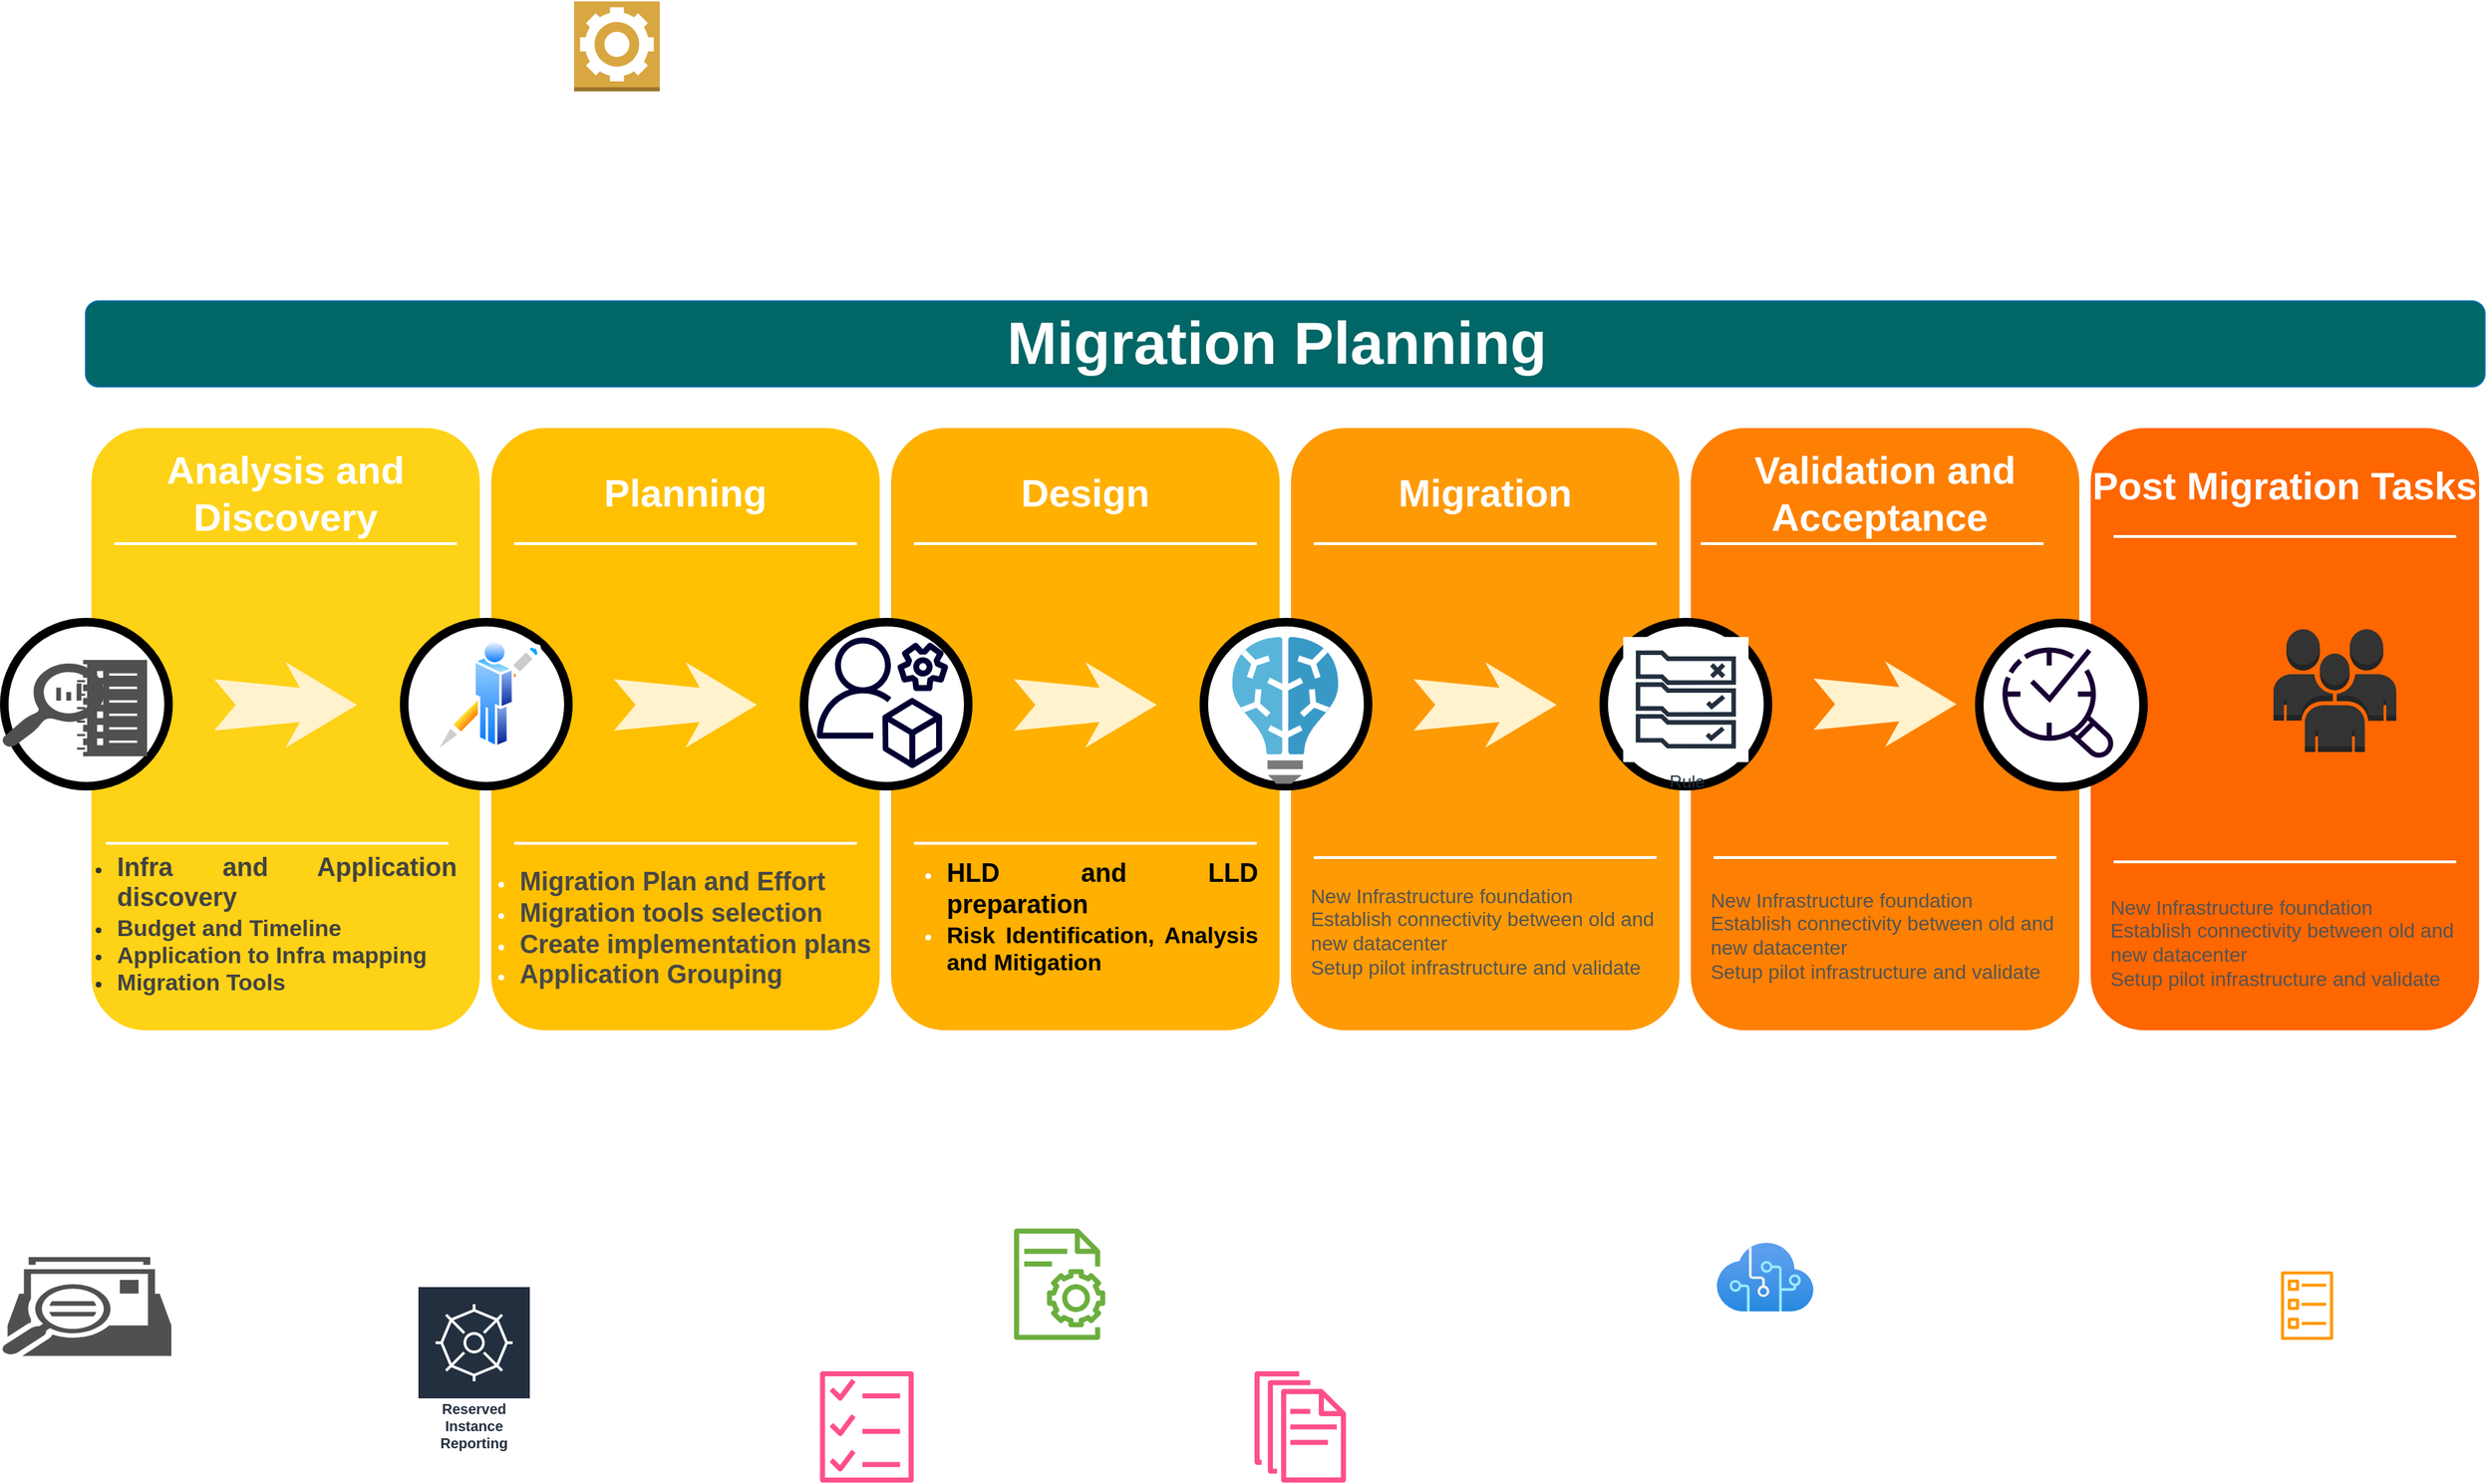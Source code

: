 <mxfile version="15.1.1" type="github">
  <diagram name="Page-1" id="12e1b939-464a-85fe-373e-61e167be1490">
    <mxGraphModel dx="3708.5" dy="1090" grid="1" gridSize="10" guides="1" tooltips="1" connect="1" arrows="1" fold="1" page="1" pageScale="1.5" pageWidth="1169" pageHeight="826" background="none" math="0" shadow="0">
      <root>
        <mxCell id="0" />
        <mxCell id="1" parent="0" />
        <mxCell id="Mgbi5jZME9OmvZ7nnehs-18" value="" style="whiteSpace=wrap;html=1;rounded=1;shadow=0;strokeWidth=8;fontSize=20;align=center;fillColor=#FE8003;strokeColor=#FFFFFF;" vertex="1" parent="1">
          <mxGeometry x="1178" y="405" width="280" height="430" as="geometry" />
        </mxCell>
        <mxCell id="Mgbi5jZME9OmvZ7nnehs-17" value="" style="whiteSpace=wrap;html=1;rounded=1;shadow=0;strokeWidth=8;fontSize=20;align=center;fillColor=#FE6600;strokeColor=#FFFFFF;" vertex="1" parent="1">
          <mxGeometry x="1458" y="405" width="280" height="430" as="geometry" />
        </mxCell>
        <mxCell id="60da8b9f42644d3a-2" value="" style="whiteSpace=wrap;html=1;rounded=1;shadow=0;strokeWidth=8;fontSize=20;align=center;fillColor=#FED217;strokeColor=#FFFFFF;" parent="1" vertex="1">
          <mxGeometry x="58" y="405" width="280" height="430" as="geometry" />
        </mxCell>
        <mxCell id="60da8b9f42644d3a-3" value="Analysis and Discovery" style="text;html=1;strokeColor=none;fillColor=none;align=center;verticalAlign=middle;whiteSpace=wrap;rounded=0;shadow=0;fontSize=27;fontColor=#FFFFFF;fontStyle=1" parent="1" vertex="1">
          <mxGeometry x="58" y="425" width="280" height="60" as="geometry" />
        </mxCell>
        <mxCell id="60da8b9f42644d3a-4" value="&lt;div style=&quot;text-align: justify&quot;&gt;&lt;ul&gt;&lt;li&gt;&lt;span&gt;&lt;font style=&quot;font-size: 18px&quot; color=&quot;#424242&quot;&gt;&lt;b&gt;Infra and Application discovery&amp;nbsp;&lt;/b&gt;&lt;/font&gt;&lt;/span&gt;&lt;/li&gt;&lt;li&gt;&lt;span&gt;&lt;font size=&quot;3&quot; color=&quot;#424242&quot;&gt;&lt;b&gt;Budget and Timeline&lt;/b&gt;&lt;/font&gt;&lt;/span&gt;&lt;/li&gt;&lt;li&gt;&lt;span&gt;&lt;font size=&quot;3&quot; color=&quot;#424242&quot;&gt;&lt;b&gt;Application to Infra mapping&amp;nbsp;&amp;nbsp;&lt;/b&gt;&lt;/font&gt;&lt;/span&gt;&lt;/li&gt;&lt;li&gt;&lt;font size=&quot;3&quot; color=&quot;#424242&quot;&gt;&lt;b&gt;Migration Tools&amp;nbsp;&lt;/b&gt;&lt;/font&gt;&lt;/li&gt;&lt;/ul&gt;&lt;/div&gt;&lt;div style=&quot;text-align: justify&quot;&gt;&lt;br&gt;&lt;/div&gt;" style="text;html=1;strokeColor=none;fillColor=none;align=left;verticalAlign=middle;whiteSpace=wrap;rounded=0;shadow=0;fontSize=14;fontColor=#333333;" parent="1" vertex="1">
          <mxGeometry x="38" y="687.5" width="280" height="155" as="geometry" />
        </mxCell>
        <mxCell id="60da8b9f42644d3a-6" value="" style="line;strokeWidth=2;html=1;rounded=0;shadow=0;fontSize=27;align=center;fillColor=none;strokeColor=#FFFFFF;" parent="1" vertex="1">
          <mxGeometry x="78" y="485" width="240" height="10" as="geometry" />
        </mxCell>
        <mxCell id="60da8b9f42644d3a-7" value="" style="line;strokeWidth=2;html=1;rounded=0;shadow=0;fontSize=27;align=center;fillColor=none;strokeColor=#FFFFFF;" parent="1" vertex="1">
          <mxGeometry x="72" y="695" width="240" height="10" as="geometry" />
        </mxCell>
        <mxCell id="60da8b9f42644d3a-8" value="" style="ellipse;whiteSpace=wrap;html=1;rounded=0;shadow=0;strokeWidth=6;fontSize=14;align=center;" parent="1" vertex="1">
          <mxGeometry x="1" y="545" width="115" height="115" as="geometry" />
        </mxCell>
        <mxCell id="60da8b9f42644d3a-9" value="" style="html=1;shadow=0;dashed=0;align=center;verticalAlign=middle;shape=mxgraph.arrows2.stylisedArrow;dy=0.6;dx=40;notch=15;feather=0.4;rounded=0;strokeWidth=1;fontSize=27;strokeColor=none;fillColor=#fff2cc;" parent="1" vertex="1">
          <mxGeometry x="148" y="573" width="100" height="60" as="geometry" />
        </mxCell>
        <mxCell id="60da8b9f42644d3a-17" value="" style="whiteSpace=wrap;html=1;rounded=1;shadow=0;strokeWidth=8;fontSize=20;align=center;fillColor=#FFC001;strokeColor=#FFFFFF;" parent="1" vertex="1">
          <mxGeometry x="338" y="405" width="280" height="430" as="geometry" />
        </mxCell>
        <mxCell id="60da8b9f42644d3a-18" value="Planning" style="text;html=1;strokeColor=none;fillColor=none;align=center;verticalAlign=middle;whiteSpace=wrap;rounded=0;shadow=0;fontSize=27;fontColor=#FFFFFF;fontStyle=1" parent="1" vertex="1">
          <mxGeometry x="338" y="425" width="280" height="60" as="geometry" />
        </mxCell>
        <mxCell id="60da8b9f42644d3a-19" value="&lt;ul&gt;&lt;li&gt;&lt;b style=&quot;font-size: 18px&quot;&gt;&lt;font color=&quot;#474747&quot;&gt;Migration Plan and Effort&amp;nbsp;&lt;/font&gt;&lt;/b&gt;&lt;/li&gt;&lt;li&gt;&lt;b style=&quot;font-size: 18px&quot;&gt;&lt;font color=&quot;#474747&quot;&gt;Migration tools selection&lt;/font&gt;&lt;/b&gt;&lt;/li&gt;&lt;li&gt;&lt;b style=&quot;font-size: 18px&quot;&gt;&lt;font color=&quot;#474747&quot;&gt;Create implementation plans&lt;/font&gt;&lt;/b&gt;&lt;/li&gt;&lt;li&gt;&lt;b style=&quot;font-size: 18px&quot;&gt;&lt;font color=&quot;#474747&quot;&gt;Application Grouping&amp;nbsp;&amp;nbsp;&lt;/font&gt;&lt;/b&gt;&lt;/li&gt;&lt;/ul&gt;" style="text;html=1;strokeColor=none;fillColor=none;align=left;verticalAlign=middle;whiteSpace=wrap;rounded=0;shadow=0;fontSize=14;fontColor=#FFFFFF;" parent="1" vertex="1">
          <mxGeometry x="320" y="715" width="298" height="90" as="geometry" />
        </mxCell>
        <mxCell id="60da8b9f42644d3a-20" value="" style="line;strokeWidth=2;html=1;rounded=0;shadow=0;fontSize=27;align=center;fillColor=none;strokeColor=#FFFFFF;" parent="1" vertex="1">
          <mxGeometry x="358" y="485" width="240" height="10" as="geometry" />
        </mxCell>
        <mxCell id="60da8b9f42644d3a-21" value="" style="line;strokeWidth=2;html=1;rounded=0;shadow=0;fontSize=27;align=center;fillColor=none;strokeColor=#FFFFFF;" parent="1" vertex="1">
          <mxGeometry x="358" y="695" width="240" height="10" as="geometry" />
        </mxCell>
        <mxCell id="60da8b9f42644d3a-22" value="" style="ellipse;whiteSpace=wrap;html=1;rounded=0;shadow=0;strokeWidth=6;fontSize=14;align=center;" parent="1" vertex="1">
          <mxGeometry x="281" y="545" width="115" height="115" as="geometry" />
        </mxCell>
        <mxCell id="60da8b9f42644d3a-23" value="" style="html=1;shadow=0;dashed=0;align=center;verticalAlign=middle;shape=mxgraph.arrows2.stylisedArrow;dy=0.6;dx=40;notch=15;feather=0.4;rounded=0;strokeWidth=1;fontSize=27;strokeColor=none;fillColor=#fff2cc;" parent="1" vertex="1">
          <mxGeometry x="428" y="573" width="100" height="60" as="geometry" />
        </mxCell>
        <mxCell id="60da8b9f42644d3a-24" value="" style="whiteSpace=wrap;html=1;rounded=1;shadow=0;strokeWidth=8;fontSize=20;align=center;fillColor=#FFB001;strokeColor=#FFFFFF;" parent="1" vertex="1">
          <mxGeometry x="618" y="405" width="280" height="430" as="geometry" />
        </mxCell>
        <mxCell id="60da8b9f42644d3a-25" value="Design" style="text;html=1;strokeColor=none;fillColor=none;align=center;verticalAlign=middle;whiteSpace=wrap;rounded=0;shadow=0;fontSize=27;fontColor=#FFFFFF;fontStyle=1" parent="1" vertex="1">
          <mxGeometry x="618" y="425" width="280" height="60" as="geometry" />
        </mxCell>
        <mxCell id="60da8b9f42644d3a-26" value="&lt;div style=&quot;text-align: justify&quot;&gt;&lt;ul&gt;&lt;li&gt;&lt;font style=&quot;font-size: 18px&quot; color=&quot;#000000&quot;&gt;&lt;b&gt;&lt;font&gt;HLD and LLD &lt;/font&gt;preparation&lt;font&gt;&amp;nbsp;&lt;/font&gt;&lt;/b&gt;&lt;/font&gt;&lt;/li&gt;&lt;li&gt;&lt;font size=&quot;3&quot; color=&quot;#000000&quot;&gt;&lt;b&gt;Risk Identification, Analysis and Mitigation&amp;nbsp;&lt;/b&gt;&lt;/font&gt;&lt;/li&gt;&lt;/ul&gt;&lt;/div&gt;&lt;div&gt;&lt;font color=&quot;#575757&quot;&gt;&lt;br&gt;&lt;/font&gt;&lt;/div&gt;" style="text;html=1;strokeColor=none;fillColor=none;align=center;verticalAlign=middle;whiteSpace=wrap;rounded=0;shadow=0;fontSize=14;fontColor=#FFFFFF;" parent="1" vertex="1">
          <mxGeometry x="620" y="715" width="260" height="90" as="geometry" />
        </mxCell>
        <mxCell id="60da8b9f42644d3a-27" value="" style="line;strokeWidth=2;html=1;rounded=0;shadow=0;fontSize=27;align=center;fillColor=none;strokeColor=#FFFFFF;" parent="1" vertex="1">
          <mxGeometry x="638" y="485" width="240" height="10" as="geometry" />
        </mxCell>
        <mxCell id="60da8b9f42644d3a-28" value="" style="line;strokeWidth=2;html=1;rounded=0;shadow=0;fontSize=27;align=center;fillColor=none;strokeColor=#FFFFFF;" parent="1" vertex="1">
          <mxGeometry x="638" y="697.5" width="240" height="5" as="geometry" />
        </mxCell>
        <mxCell id="60da8b9f42644d3a-29" value="" style="ellipse;whiteSpace=wrap;html=1;rounded=0;shadow=0;strokeWidth=6;fontSize=14;align=center;" parent="1" vertex="1">
          <mxGeometry x="561" y="545" width="115" height="115" as="geometry" />
        </mxCell>
        <mxCell id="60da8b9f42644d3a-30" value="" style="html=1;shadow=0;dashed=0;align=center;verticalAlign=middle;shape=mxgraph.arrows2.stylisedArrow;dy=0.6;dx=40;notch=15;feather=0.4;rounded=0;strokeWidth=1;fontSize=27;strokeColor=none;fillColor=#fff2cc;" parent="1" vertex="1">
          <mxGeometry x="708" y="573" width="100" height="60" as="geometry" />
        </mxCell>
        <mxCell id="60da8b9f42644d3a-31" value="" style="whiteSpace=wrap;html=1;rounded=1;shadow=0;strokeWidth=8;fontSize=20;align=center;fillColor=#FE9A05;strokeColor=#FFFFFF;" parent="1" vertex="1">
          <mxGeometry x="898" y="405" width="280" height="430" as="geometry" />
        </mxCell>
        <mxCell id="60da8b9f42644d3a-32" value="Migration" style="text;html=1;strokeColor=none;fillColor=none;align=center;verticalAlign=middle;whiteSpace=wrap;rounded=0;shadow=0;fontSize=27;fontColor=#FFFFFF;fontStyle=1" parent="1" vertex="1">
          <mxGeometry x="898" y="425" width="280" height="60" as="geometry" />
        </mxCell>
        <mxCell id="60da8b9f42644d3a-33" value="&lt;div style=&quot;text-align: left&quot;&gt;&lt;span style=&quot;color: rgb(84 , 84 , 84)&quot;&gt;New Infrastructure foundation&lt;/span&gt;&lt;/div&gt;&lt;font color=&quot;#545454&quot;&gt;&lt;div style=&quot;text-align: left&quot;&gt;&lt;span&gt;Establish connectivity between old and&amp;nbsp;&lt;/span&gt;&lt;/div&gt;&lt;div style=&quot;text-align: left&quot;&gt;&lt;span&gt;new datacenter&amp;nbsp;&lt;/span&gt;&lt;/div&gt;&lt;div style=&quot;text-align: left&quot;&gt;&lt;span&gt;Setup pilot infrastructure and validate&amp;nbsp;&lt;/span&gt;&lt;/div&gt;&lt;div style=&quot;text-align: left&quot;&gt;&lt;span&gt;&amp;nbsp;&lt;/span&gt;&lt;/div&gt;&lt;/font&gt;" style="text;html=1;strokeColor=none;fillColor=none;align=center;verticalAlign=middle;whiteSpace=wrap;rounded=0;shadow=0;fontSize=14;fontColor=#FFFFFF;" parent="1" vertex="1">
          <mxGeometry x="898" y="725" width="280" height="90" as="geometry" />
        </mxCell>
        <mxCell id="60da8b9f42644d3a-34" value="" style="line;strokeWidth=2;html=1;rounded=0;shadow=0;fontSize=27;align=center;fillColor=none;strokeColor=#FFFFFF;" parent="1" vertex="1">
          <mxGeometry x="918" y="485" width="240" height="10" as="geometry" />
        </mxCell>
        <mxCell id="60da8b9f42644d3a-35" value="" style="line;strokeWidth=2;html=1;rounded=0;shadow=0;fontSize=27;align=center;fillColor=none;strokeColor=#FFFFFF;" parent="1" vertex="1">
          <mxGeometry x="918" y="705" width="240" height="10" as="geometry" />
        </mxCell>
        <mxCell id="60da8b9f42644d3a-36" value="" style="ellipse;whiteSpace=wrap;html=1;rounded=0;shadow=0;strokeWidth=6;fontSize=14;align=center;" parent="1" vertex="1">
          <mxGeometry x="841" y="545" width="115" height="115" as="geometry" />
        </mxCell>
        <mxCell id="60da8b9f42644d3a-37" value="" style="html=1;shadow=0;dashed=0;align=center;verticalAlign=middle;shape=mxgraph.arrows2.stylisedArrow;dy=0.6;dx=40;notch=15;feather=0.4;rounded=0;strokeWidth=1;fontSize=27;strokeColor=none;fillColor=#fff2cc;" parent="1" vertex="1">
          <mxGeometry x="988" y="573" width="100" height="60" as="geometry" />
        </mxCell>
        <mxCell id="60da8b9f42644d3a-38" value="" style="ellipse;whiteSpace=wrap;html=1;rounded=0;shadow=0;strokeWidth=6;fontSize=14;align=center;" parent="1" vertex="1">
          <mxGeometry x="1121" y="545" width="115" height="115" as="geometry" />
        </mxCell>
        <mxCell id="Mgbi5jZME9OmvZ7nnehs-1" value="&lt;h2&gt;&lt;font size=&quot;1&quot; color=&quot;#ffffff&quot;&gt;&lt;b style=&quot;font-size: 42px&quot;&gt;Migration Planning&amp;nbsp;&lt;/b&gt;&lt;/font&gt;&lt;/h2&gt;" style="rounded=1;whiteSpace=wrap;html=1;strokeColor=#006EAF;fillColor=#006666;fontColor=#ffffff;" vertex="1" parent="1">
          <mxGeometry x="58" y="320" width="1680" height="60" as="geometry" />
        </mxCell>
        <mxCell id="Mgbi5jZME9OmvZ7nnehs-10" value="Post Migration Tasks" style="text;html=1;strokeColor=none;fillColor=none;align=center;verticalAlign=middle;whiteSpace=wrap;rounded=0;shadow=0;fontSize=27;fontColor=#FFFFFF;fontStyle=1" vertex="1" parent="1">
          <mxGeometry x="1458" y="420" width="280" height="60" as="geometry" />
        </mxCell>
        <mxCell id="Mgbi5jZME9OmvZ7nnehs-11" value="&lt;div style=&quot;text-align: left&quot;&gt;&lt;span style=&quot;color: rgb(84 , 84 , 84)&quot;&gt;New Infrastructure foundation&lt;/span&gt;&lt;/div&gt;&lt;font color=&quot;#545454&quot;&gt;&lt;div style=&quot;text-align: left&quot;&gt;&lt;span&gt;Establish connectivity between old and&amp;nbsp;&lt;/span&gt;&lt;/div&gt;&lt;div style=&quot;text-align: left&quot;&gt;&lt;span&gt;new datacenter&amp;nbsp;&lt;/span&gt;&lt;/div&gt;&lt;div style=&quot;text-align: left&quot;&gt;&lt;span&gt;Setup pilot infrastructure and validate&amp;nbsp;&lt;/span&gt;&lt;/div&gt;&lt;div style=&quot;text-align: left&quot;&gt;&lt;span&gt;&amp;nbsp;&lt;/span&gt;&lt;/div&gt;&lt;/font&gt;" style="text;html=1;strokeColor=none;fillColor=none;align=center;verticalAlign=middle;whiteSpace=wrap;rounded=0;shadow=0;fontSize=14;fontColor=#FFFFFF;" vertex="1" parent="1">
          <mxGeometry x="1458" y="732.5" width="280" height="90" as="geometry" />
        </mxCell>
        <mxCell id="Mgbi5jZME9OmvZ7nnehs-12" value="" style="line;strokeWidth=2;html=1;rounded=0;shadow=0;fontSize=27;align=center;fillColor=none;strokeColor=#FFFFFF;" vertex="1" parent="1">
          <mxGeometry x="1478" y="480" width="240" height="10" as="geometry" />
        </mxCell>
        <mxCell id="Mgbi5jZME9OmvZ7nnehs-13" value="" style="line;strokeWidth=2;html=1;rounded=0;shadow=0;fontSize=27;align=center;fillColor=none;strokeColor=#FFFFFF;" vertex="1" parent="1">
          <mxGeometry x="1478" y="708" width="240" height="10" as="geometry" />
        </mxCell>
        <mxCell id="Mgbi5jZME9OmvZ7nnehs-14" value="" style="ellipse;whiteSpace=wrap;html=1;rounded=0;shadow=0;strokeWidth=6;fontSize=14;align=center;" vertex="1" parent="1">
          <mxGeometry x="1384" y="545.5" width="115" height="115" as="geometry" />
        </mxCell>
        <mxCell id="Mgbi5jZME9OmvZ7nnehs-20" value="" style="html=1;shadow=0;dashed=0;align=center;verticalAlign=middle;shape=mxgraph.arrows2.stylisedArrow;dy=0.6;dx=40;notch=15;feather=0.4;rounded=0;strokeWidth=1;fontSize=27;strokeColor=none;fillColor=#fff2cc;" vertex="1" parent="1">
          <mxGeometry x="1268" y="572.5" width="100" height="60" as="geometry" />
        </mxCell>
        <mxCell id="Mgbi5jZME9OmvZ7nnehs-23" value="" style="line;strokeWidth=2;html=1;rounded=0;shadow=0;fontSize=27;align=center;fillColor=none;strokeColor=#FFFFFF;" vertex="1" parent="1">
          <mxGeometry x="1189" y="485" width="240" height="10" as="geometry" />
        </mxCell>
        <mxCell id="Mgbi5jZME9OmvZ7nnehs-26" value="&lt;div style=&quot;text-align: left&quot;&gt;&lt;span style=&quot;color: rgb(84 , 84 , 84)&quot;&gt;New Infrastructure foundation&lt;/span&gt;&lt;/div&gt;&lt;font color=&quot;#545454&quot;&gt;&lt;div style=&quot;text-align: left&quot;&gt;&lt;span&gt;Establish connectivity between old and&amp;nbsp;&lt;/span&gt;&lt;/div&gt;&lt;div style=&quot;text-align: left&quot;&gt;&lt;span&gt;new datacenter&amp;nbsp;&lt;/span&gt;&lt;/div&gt;&lt;div style=&quot;text-align: left&quot;&gt;&lt;span&gt;Setup pilot infrastructure and validate&amp;nbsp;&lt;/span&gt;&lt;/div&gt;&lt;div style=&quot;text-align: left&quot;&gt;&lt;span&gt;&amp;nbsp;&lt;/span&gt;&lt;/div&gt;&lt;/font&gt;" style="text;html=1;strokeColor=none;fillColor=none;align=center;verticalAlign=middle;whiteSpace=wrap;rounded=0;shadow=0;fontSize=14;fontColor=#FFFFFF;" vertex="1" parent="1">
          <mxGeometry x="1178" y="728" width="280" height="90" as="geometry" />
        </mxCell>
        <mxCell id="Mgbi5jZME9OmvZ7nnehs-27" value="" style="line;strokeWidth=2;html=1;rounded=0;shadow=0;fontSize=27;align=center;fillColor=none;strokeColor=#FFFFFF;" vertex="1" parent="1">
          <mxGeometry x="1198" y="705" width="240" height="10" as="geometry" />
        </mxCell>
        <mxCell id="Mgbi5jZME9OmvZ7nnehs-30" value="Validation and Acceptance&amp;nbsp;" style="text;html=1;strokeColor=none;fillColor=none;align=center;verticalAlign=middle;whiteSpace=wrap;rounded=0;shadow=0;fontSize=27;fontColor=#FFFFFF;fontStyle=1" vertex="1" parent="1">
          <mxGeometry x="1178" y="425" width="280" height="60" as="geometry" />
        </mxCell>
        <mxCell id="Mgbi5jZME9OmvZ7nnehs-32" value="" style="aspect=fixed;perimeter=ellipsePerimeter;html=1;align=center;shadow=0;dashed=0;spacingTop=3;image;image=img/lib/active_directory/writer.svg;fontColor=#333333;fillColor=#006666;" vertex="1" parent="1">
          <mxGeometry x="298.5" y="557.55" width="80" height="83.33" as="geometry" />
        </mxCell>
        <mxCell id="Mgbi5jZME9OmvZ7nnehs-33" value="" style="outlineConnect=0;dashed=0;verticalLabelPosition=bottom;verticalAlign=top;align=center;html=1;shape=mxgraph.aws3.worker;fillColor=#D9A741;gradientColor=none;fontColor=#333333;" vertex="1" parent="1">
          <mxGeometry x="400" y="110" width="60" height="63" as="geometry" />
        </mxCell>
        <mxCell id="Mgbi5jZME9OmvZ7nnehs-36" value="Reserved Instance Reporting" style="sketch=0;outlineConnect=0;fontColor=#232F3E;gradientColor=none;strokeColor=#ffffff;fillColor=#232F3E;dashed=0;verticalLabelPosition=middle;verticalAlign=bottom;align=center;html=1;whiteSpace=wrap;fontSize=10;fontStyle=1;spacing=3;shape=mxgraph.aws4.productIcon;prIcon=mxgraph.aws4.reserved_instance_reporting;" vertex="1" parent="1">
          <mxGeometry x="290" y="1010" width="80" height="120" as="geometry" />
        </mxCell>
        <mxCell id="Mgbi5jZME9OmvZ7nnehs-38" value="Rule" style="sketch=0;outlineConnect=0;fontColor=#232F3E;gradientColor=none;strokeColor=#232F3E;fillColor=#ffffff;dashed=0;verticalLabelPosition=bottom;verticalAlign=top;align=center;html=1;fontSize=12;fontStyle=0;aspect=fixed;shape=mxgraph.aws4.resourceIcon;resIcon=mxgraph.aws4.rule_2;" vertex="1" parent="1">
          <mxGeometry x="1134.64" y="555.36" width="87.72" height="87.72" as="geometry" />
        </mxCell>
        <mxCell id="Mgbi5jZME9OmvZ7nnehs-40" value="" style="sketch=0;outlineConnect=0;fontColor=#232F3E;gradientColor=none;fillColor=#FF9900;strokeColor=none;dashed=0;verticalLabelPosition=bottom;verticalAlign=top;align=center;html=1;fontSize=12;fontStyle=0;aspect=fixed;pointerEvents=1;shape=mxgraph.aws4.ecs_task;" vertex="1" parent="1">
          <mxGeometry x="1595" y="1000" width="37" height="48" as="geometry" />
        </mxCell>
        <mxCell id="Mgbi5jZME9OmvZ7nnehs-41" value="" style="sketch=0;outlineConnect=0;fontColor=#232F3E;gradientColor=none;fillColor=#6CAE3E;strokeColor=none;dashed=0;verticalLabelPosition=bottom;verticalAlign=top;align=center;html=1;fontSize=12;fontStyle=0;aspect=fixed;pointerEvents=1;shape=mxgraph.aws4.iot_device_jobs_resource;" vertex="1" parent="1">
          <mxGeometry x="708" y="970" width="64" height="78" as="geometry" />
        </mxCell>
        <mxCell id="Mgbi5jZME9OmvZ7nnehs-42" value="" style="sketch=0;outlineConnect=0;fontColor=#232F3E;gradientColor=none;fillColor=#FF4F8B;strokeColor=none;dashed=0;verticalLabelPosition=bottom;verticalAlign=top;align=center;html=1;fontSize=12;fontStyle=0;aspect=fixed;pointerEvents=1;shape=mxgraph.aws4.documents;" vertex="1" parent="1">
          <mxGeometry x="876.5" y="1070" width="64" height="78" as="geometry" />
        </mxCell>
        <mxCell id="Mgbi5jZME9OmvZ7nnehs-43" value="" style="sketch=0;outlineConnect=0;fontColor=#232F3E;gradientColor=none;fillColor=#FF4F8B;strokeColor=none;dashed=0;verticalLabelPosition=bottom;verticalAlign=top;align=center;html=1;fontSize=12;fontStyle=0;aspect=fixed;pointerEvents=1;shape=mxgraph.aws4.checklist;" vertex="1" parent="1">
          <mxGeometry x="572" y="1070" width="66" height="78" as="geometry" />
        </mxCell>
        <mxCell id="Mgbi5jZME9OmvZ7nnehs-44" value="" style="sketch=0;outlineConnect=0;fontColor=#232F3E;gradientColor=none;strokeColor=none;dashed=0;verticalLabelPosition=bottom;verticalAlign=top;align=center;html=1;fontSize=12;fontStyle=0;aspect=fixed;pointerEvents=1;shape=mxgraph.aws4.systems_manager_opscenter;fillColor=#190033;" vertex="1" parent="1">
          <mxGeometry x="1400" y="561" width="79" height="79" as="geometry" />
        </mxCell>
        <mxCell id="Mgbi5jZME9OmvZ7nnehs-45" value="" style="aspect=fixed;html=1;points=[];align=center;image;fontSize=12;image=img/lib/azure2/ai_machine_learning/Cognitive_Services.svg;fontColor=#333333;fillColor=#006666;" vertex="1" parent="1">
          <mxGeometry x="1200" y="980" width="68" height="48" as="geometry" />
        </mxCell>
        <mxCell id="Mgbi5jZME9OmvZ7nnehs-46" value="" style="sketch=0;pointerEvents=1;shadow=0;dashed=0;html=1;strokeColor=none;fillColor=#505050;labelPosition=center;verticalLabelPosition=bottom;verticalAlign=top;outlineConnect=0;align=center;shape=mxgraph.office.communications.discovery_search_mailbox;fontColor=#333333;" vertex="1" parent="1">
          <mxGeometry x="-1" y="990" width="119" height="69.22" as="geometry" />
        </mxCell>
        <mxCell id="Mgbi5jZME9OmvZ7nnehs-48" value="" style="sketch=0;aspect=fixed;html=1;points=[];align=center;image;fontSize=12;image=img/lib/mscae/Batch_AI.svg;fillColor=#006666;fontColor=#333333;" vertex="1" parent="1">
          <mxGeometry x="860.92" y="555.36" width="74.16" height="103" as="geometry" />
        </mxCell>
        <mxCell id="Mgbi5jZME9OmvZ7nnehs-49" value="" style="sketch=0;pointerEvents=1;shadow=0;dashed=0;html=1;strokeColor=none;labelPosition=center;verticalLabelPosition=bottom;verticalAlign=top;align=center;fillColor=#505050;shape=mxgraph.mscae.oms.log_search;fontColor=#333333;" vertex="1" parent="1">
          <mxGeometry x="-1" y="574" width="72" height="59" as="geometry" />
        </mxCell>
        <mxCell id="Mgbi5jZME9OmvZ7nnehs-51" value="" style="sketch=0;pointerEvents=1;shadow=0;dashed=0;html=1;strokeColor=none;labelPosition=center;verticalLabelPosition=bottom;verticalAlign=top;align=center;fillColor=#505050;shape=mxgraph.mscae.oms.log_management;fontColor=#333333;" vertex="1" parent="1">
          <mxGeometry x="52" y="571.5" width="49" height="67.5" as="geometry" />
        </mxCell>
        <mxCell id="Mgbi5jZME9OmvZ7nnehs-52" value="" style="sketch=0;outlineConnect=0;fontColor=#232F3E;gradientColor=none;strokeColor=none;dashed=0;verticalLabelPosition=bottom;verticalAlign=top;align=center;html=1;fontSize=12;fontStyle=0;aspect=fixed;pointerEvents=1;shape=mxgraph.aws4.organizations_management_account;fillColor=#000033;" vertex="1" parent="1">
          <mxGeometry x="570" y="552.96" width="92.07" height="97.04" as="geometry" />
        </mxCell>
        <mxCell id="Mgbi5jZME9OmvZ7nnehs-53" value="" style="outlineConnect=0;dashed=0;verticalLabelPosition=bottom;verticalAlign=top;align=center;html=1;shape=mxgraph.aws3.users;gradientColor=none;fontColor=#333333;fillColor=#333333;" vertex="1" parent="1">
          <mxGeometry x="1590" y="550" width="86" height="86" as="geometry" />
        </mxCell>
      </root>
    </mxGraphModel>
  </diagram>
</mxfile>
